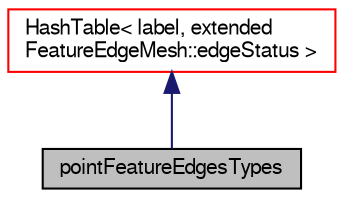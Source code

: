 digraph "pointFeatureEdgesTypes"
{
  bgcolor="transparent";
  edge [fontname="FreeSans",fontsize="10",labelfontname="FreeSans",labelfontsize="10"];
  node [fontname="FreeSans",fontsize="10",shape=record];
  Node4 [label="pointFeatureEdgesTypes",height=0.2,width=0.4,color="black", fillcolor="grey75", style="filled", fontcolor="black"];
  Node5 -> Node4 [dir="back",color="midnightblue",fontsize="10",style="solid",fontname="FreeSans"];
  Node5 [label="HashTable\< label, extended\lFeatureEdgeMesh::edgeStatus \>",height=0.2,width=0.4,color="red",URL="$a25702.html"];
}
